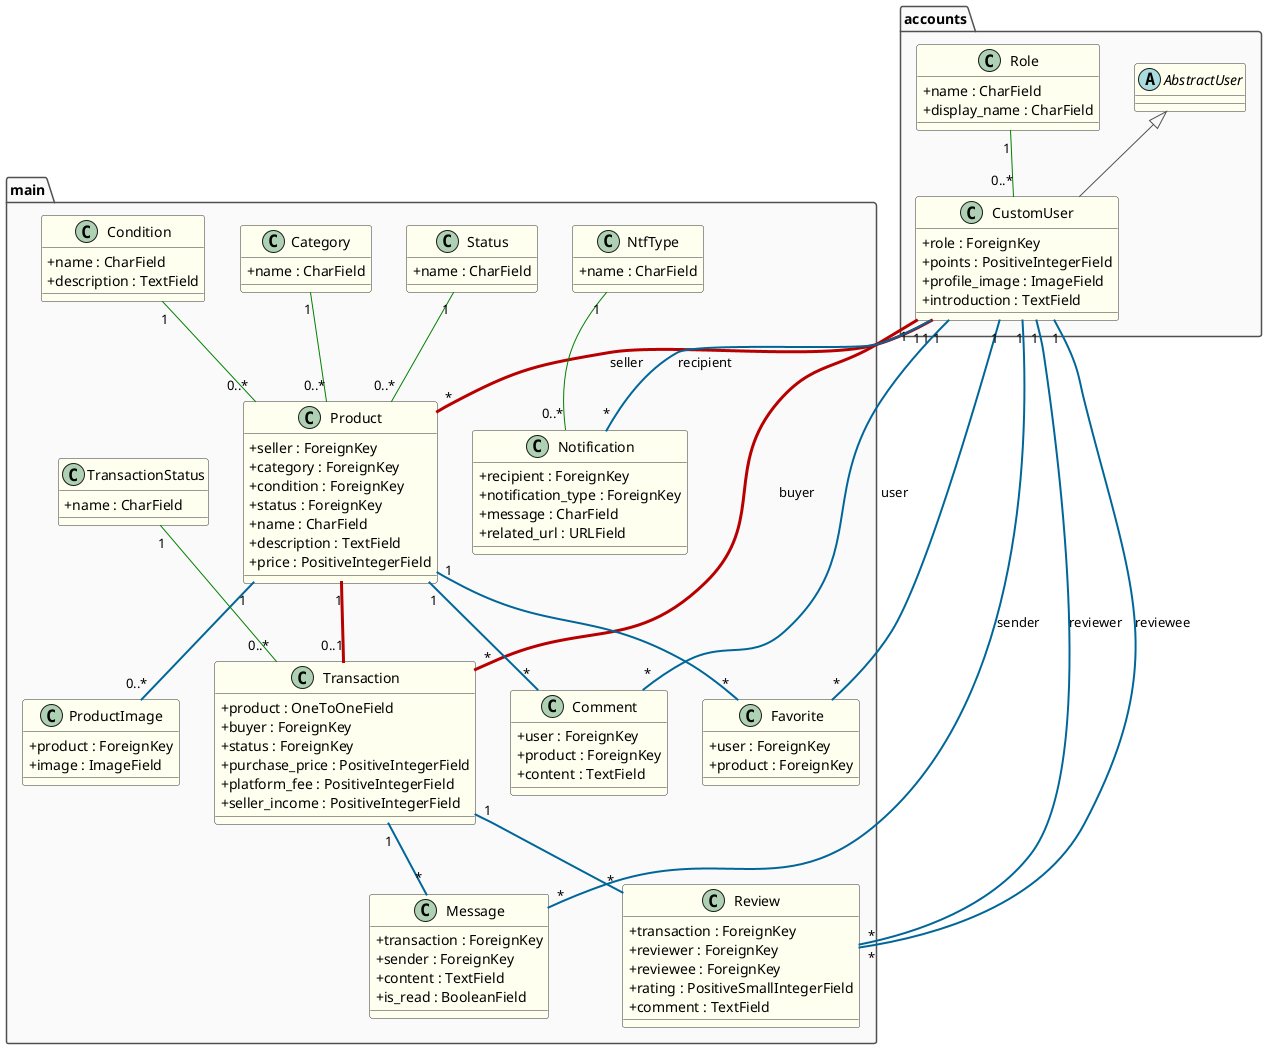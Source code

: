 @startuml Django_Physical_Model_Final_Refined

' === デザイン調整 (skinparam) ===
skinparam {
    BackgroundColor #FFFFFF
    ArrowColor #505050
    shadowing false
    ClassAttributeIconSize 0
    ClassBorderColor #333333
    ClassBackgroundColor #FFFFF0
    PackageBorderColor #505050
    PackageBackgroundColor #FAFAFA
}

' ===================================
' === accounts アプリケーション ===
' ===================================
package "accounts" {
    abstract class AbstractUser
    
    class Role {
        + name : CharField
        + display_name : CharField
    }

    class CustomUser {
        + role : ForeignKey
        + points : PositiveIntegerField
        + profile_image : ImageField
        + introduction : TextField
    }

    ' --- accounts内のリレーション定義 ---
    AbstractUser <|-- CustomUser
    Role "1" -[#008000,thickness=1]- "0..*" CustomUser
}

' ===================================
' === main アプリケーション ===
' ===================================
package "main" {
    class Category {
        + name : CharField
    }
    
    class Condition {
        + name : CharField
        + description : TextField
    }

    class Status {
        + name : CharField
    }

    class TransactionStatus {
        + name : CharField
    }

    class NtfType {
        + name : CharField
    }

    class Product {
        + seller : ForeignKey
        + category : ForeignKey
        + condition : ForeignKey
        + status : ForeignKey
        + name : CharField
        + description : TextField
        + price : PositiveIntegerField
    }
    
    class ProductImage {
        + product : ForeignKey
        + image : ImageField
    }
    
    class Transaction {
        + product : OneToOneField
        + buyer : ForeignKey
        + status : ForeignKey
        + purchase_price : PositiveIntegerField
        + platform_fee : PositiveIntegerField
        + seller_income : PositiveIntegerField
    }
    
    class Comment {
        + user : ForeignKey
        + product : ForeignKey
        + content : TextField
    }

    class Favorite {
        + user : ForeignKey
        + product : ForeignKey
    }

    class Message {
        + transaction : ForeignKey
        + sender : ForeignKey
        + content : TextField
        + is_read : BooleanField
    }
    
    class Review {
        + transaction : ForeignKey
        + reviewer : ForeignKey
        + reviewee : ForeignKey
        + rating : PositiveSmallIntegerField
        + comment : TextField
    }
    
    class Notification {
        + recipient : ForeignKey
        + notification_type : ForeignKey
        + message : CharField
        + related_url : URLField
    }
}

' --- アプリケーションをまたぐリレーションを定義 ---

' ■ 主要な関連
CustomUser "1" -[#B80000,thickness=3]- "*" Product : seller
CustomUser "1" -[#B80000,thickness=3]- "*" Transaction : buyer
Product "1" -[#B80000,thickness=3]- "0..1" Transaction

' ■ 従属的な関連
CustomUser "1" -[#006699,thickness=2]- "*" Comment : user
CustomUser "1" -[#006699,thickness=2]- "*" Favorite
CustomUser "1" -[#006699,thickness=2]- "*" Message : sender
CustomUser "1" -[#006699,thickness=2]- "*" Review : reviewer
CustomUser "1" -[#006699,thickness=2]- "*" Review : reviewee
CustomUser "1" -[#006699,thickness=2]- "*" Notification : recipient

Product "1" -[#006699,thickness=2]- "*" Comment
Product "1" -[#006699,thickness=2]- "*" Favorite
Product "1" -[#006699,thickness=2]- "0..*" ProductImage

Transaction "1" -[#006699,thickness=2]- "*" Message
Transaction "1" -[#006699,thickness=2]- "*" Review

' ■ マスタ参照の関連
Category "1" -[#008000,thickness=1]- "0..*" Product
Condition "1" -[#008000,thickness=1]- "0..*" Product
Status "1" -[#008000,thickness=1]- "0..*" Product
TransactionStatus "1" -[#008000,thickness=1]- "0..*" Transaction
NtfType "1" -[#008000,thickness=1]- "0..*" Notification

@enduml